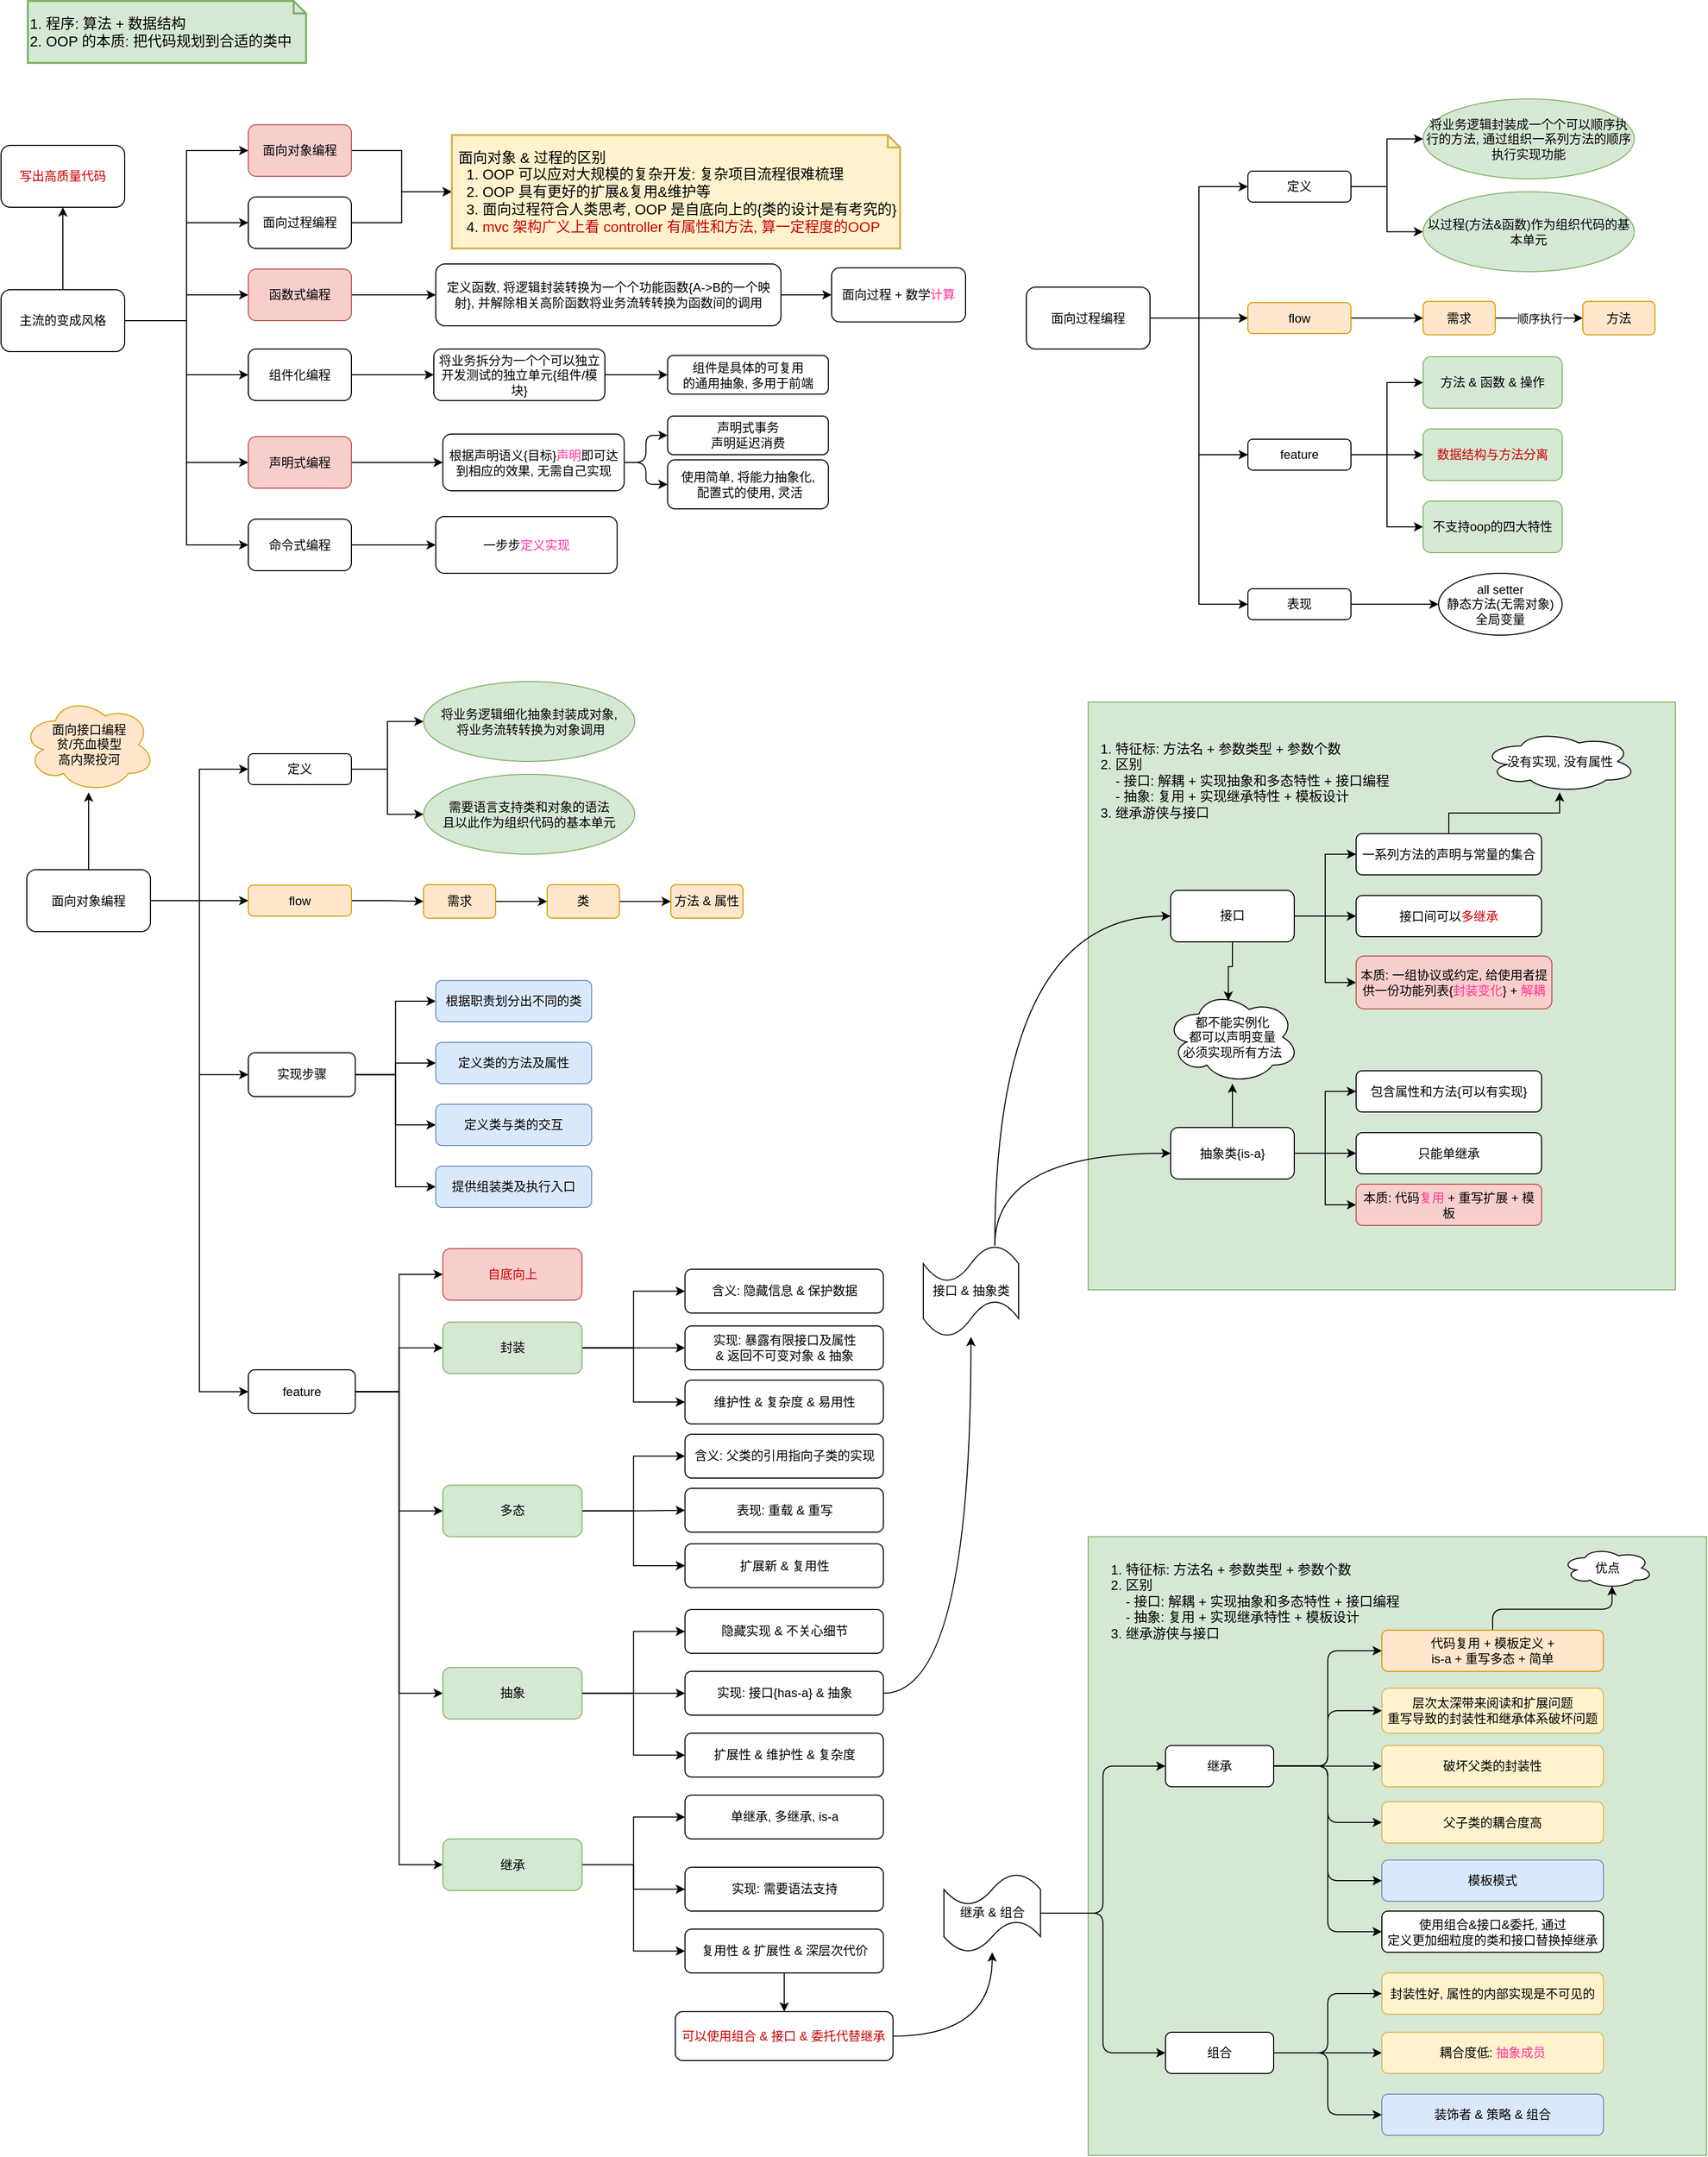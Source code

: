 <mxfile>
    <diagram id="kSyuLrEBbpJ16_rPxPEr" name="Page-1">
        <mxGraphModel dx="3576" dy="2440" grid="1" gridSize="10" guides="1" tooltips="1" connect="1" arrows="1" fold="1" page="1" pageScale="1" pageWidth="850" pageHeight="1100" background="#FFFFFF" math="0" shadow="0">
            <root>
                <mxCell id="0"/>
                <mxCell id="1" parent="0"/>
                <mxCell id="214" value="" style="whiteSpace=wrap;html=1;aspect=fixed;fillColor=#d5e8d4;strokeColor=#82b366;" vertex="1" parent="1">
                    <mxGeometry x="1069" y="1519.38" width="600" height="600" as="geometry"/>
                </mxCell>
                <mxCell id="209" value="" style="whiteSpace=wrap;html=1;aspect=fixed;fillColor=#d5e8d4;strokeColor=#82b366;" vertex="1" parent="1">
                    <mxGeometry x="1069" y="710" width="570" height="570" as="geometry"/>
                </mxCell>
                <mxCell id="113" style="edgeStyle=orthogonalEdgeStyle;rounded=0;orthogonalLoop=1;jettySize=auto;html=1;entryX=0;entryY=0.5;entryDx=0;entryDy=0;" edge="1" parent="1" source="2" target="4">
                    <mxGeometry relative="1" as="geometry"/>
                </mxCell>
                <mxCell id="114" style="edgeStyle=orthogonalEdgeStyle;rounded=0;orthogonalLoop=1;jettySize=auto;html=1;entryX=0;entryY=0.5;entryDx=0;entryDy=0;" edge="1" parent="1" source="2" target="122">
                    <mxGeometry relative="1" as="geometry">
                        <mxPoint x="259" y="245" as="targetPoint"/>
                    </mxGeometry>
                </mxCell>
                <mxCell id="115" style="edgeStyle=orthogonalEdgeStyle;rounded=0;orthogonalLoop=1;jettySize=auto;html=1;entryX=0;entryY=0.5;entryDx=0;entryDy=0;" edge="1" parent="1" source="2" target="123">
                    <mxGeometry relative="1" as="geometry">
                        <mxPoint x="254" y="315" as="targetPoint"/>
                    </mxGeometry>
                </mxCell>
                <mxCell id="117" style="edgeStyle=orthogonalEdgeStyle;rounded=0;orthogonalLoop=1;jettySize=auto;html=1;entryX=0;entryY=0.5;entryDx=0;entryDy=0;" edge="1" parent="1" source="2" target="125">
                    <mxGeometry relative="1" as="geometry">
                        <mxPoint x="252.75" y="465" as="targetPoint"/>
                    </mxGeometry>
                </mxCell>
                <mxCell id="118" style="edgeStyle=orthogonalEdgeStyle;rounded=0;orthogonalLoop=1;jettySize=auto;html=1;entryX=0;entryY=0.5;entryDx=0;entryDy=0;" edge="1" parent="1" source="2" target="126">
                    <mxGeometry relative="1" as="geometry">
                        <mxPoint x="251.5" y="535" as="targetPoint"/>
                    </mxGeometry>
                </mxCell>
                <mxCell id="119" style="edgeStyle=orthogonalEdgeStyle;rounded=0;orthogonalLoop=1;jettySize=auto;html=1;entryX=0;entryY=0.5;entryDx=0;entryDy=0;" edge="1" parent="1" source="2" target="124">
                    <mxGeometry relative="1" as="geometry">
                        <mxPoint x="251.5" y="395" as="targetPoint"/>
                    </mxGeometry>
                </mxCell>
                <mxCell id="136" value="" style="edgeStyle=orthogonalEdgeStyle;rounded=0;orthogonalLoop=1;jettySize=auto;html=1;" edge="1" parent="1" source="2" target="135">
                    <mxGeometry relative="1" as="geometry"/>
                </mxCell>
                <mxCell id="2" value="主流的变成风格" style="rounded=1;whiteSpace=wrap;html=1;" parent="1" vertex="1">
                    <mxGeometry x="14" y="310" width="120" height="60" as="geometry"/>
                </mxCell>
                <mxCell id="120" style="edgeStyle=orthogonalEdgeStyle;rounded=0;orthogonalLoop=1;jettySize=auto;html=1;entryX=0;entryY=0.5;entryDx=0;entryDy=0;entryPerimeter=0;" edge="1" parent="1" source="4" target="93">
                    <mxGeometry relative="1" as="geometry"/>
                </mxCell>
                <mxCell id="4" value="面向对象编程" style="rounded=1;whiteSpace=wrap;html=1;fillColor=#f8cecc;strokeColor=#b85450;" parent="1" vertex="1">
                    <mxGeometry x="254" y="150" width="100" height="50" as="geometry"/>
                </mxCell>
                <mxCell id="121" style="edgeStyle=orthogonalEdgeStyle;rounded=0;orthogonalLoop=1;jettySize=auto;html=1;exitX=1;exitY=0.5;exitDx=0;exitDy=0;" edge="1" parent="1" source="122" target="93">
                    <mxGeometry relative="1" as="geometry">
                        <mxPoint x="356.5" y="245" as="sourcePoint"/>
                    </mxGeometry>
                </mxCell>
                <mxCell id="17" value="1. 程序: 算法 + 数据结构&lt;br&gt;2. OOP 的本质: 把代码规划到合适的类中" style="shape=note;strokeWidth=2;fontSize=14;size=12;whiteSpace=wrap;html=1;strokeColor=#82b366;fillColor=#d5e8d4;align=left;" vertex="1" parent="1">
                    <mxGeometry x="40" y="30" width="270" height="60" as="geometry"/>
                </mxCell>
                <mxCell id="33" value="" style="edgeStyle=orthogonalEdgeStyle;rounded=0;orthogonalLoop=1;jettySize=auto;html=1;entryX=0;entryY=0.5;entryDx=0;entryDy=0;" edge="1" parent="1" source="30" target="32">
                    <mxGeometry relative="1" as="geometry"/>
                </mxCell>
                <mxCell id="39" style="edgeStyle=orthogonalEdgeStyle;rounded=0;orthogonalLoop=1;jettySize=auto;html=1;exitX=1;exitY=0.5;exitDx=0;exitDy=0;entryX=0;entryY=0.5;entryDx=0;entryDy=0;" edge="1" parent="1" source="30" target="38">
                    <mxGeometry relative="1" as="geometry">
                        <mxPoint x="134" y="1060" as="sourcePoint"/>
                    </mxGeometry>
                </mxCell>
                <mxCell id="46" style="edgeStyle=orthogonalEdgeStyle;rounded=0;orthogonalLoop=1;jettySize=auto;html=1;entryX=0;entryY=0.5;entryDx=0;entryDy=0;" edge="1" parent="1" source="30" target="45">
                    <mxGeometry relative="1" as="geometry"/>
                </mxCell>
                <mxCell id="161" style="edgeStyle=orthogonalEdgeStyle;rounded=0;orthogonalLoop=1;jettySize=auto;html=1;entryX=0;entryY=0.5;entryDx=0;entryDy=0;" edge="1" parent="1" source="30" target="160">
                    <mxGeometry relative="1" as="geometry"/>
                </mxCell>
                <mxCell id="269" value="" style="edgeStyle=orthogonalEdgeStyle;rounded=1;orthogonalLoop=1;jettySize=auto;html=1;" edge="1" parent="1" source="30" target="268">
                    <mxGeometry relative="1" as="geometry"/>
                </mxCell>
                <mxCell id="30" value="面向对象编程" style="rounded=1;whiteSpace=wrap;html=1;" vertex="1" parent="1">
                    <mxGeometry x="39" y="872.5" width="120" height="60" as="geometry"/>
                </mxCell>
                <mxCell id="37" value="" style="edgeStyle=orthogonalEdgeStyle;rounded=0;orthogonalLoop=1;jettySize=auto;html=1;entryX=0;entryY=0.5;entryDx=0;entryDy=0;" edge="1" parent="1" source="32" target="36">
                    <mxGeometry relative="1" as="geometry"/>
                </mxCell>
                <mxCell id="43" style="edgeStyle=orthogonalEdgeStyle;rounded=0;orthogonalLoop=1;jettySize=auto;html=1;entryX=0;entryY=0.5;entryDx=0;entryDy=0;" edge="1" parent="1" source="32" target="42">
                    <mxGeometry relative="1" as="geometry"/>
                </mxCell>
                <mxCell id="32" value="定义" style="rounded=1;whiteSpace=wrap;html=1;" vertex="1" parent="1">
                    <mxGeometry x="254" y="760" width="100" height="30" as="geometry"/>
                </mxCell>
                <mxCell id="36" value="&lt;span&gt;将业务逻辑细化抽象封装成对象,&lt;br&gt;&amp;nbsp;将业务流转转换为对象调用&lt;/span&gt;" style="ellipse;whiteSpace=wrap;html=1;rounded=1;align=center;fillColor=#d5e8d4;strokeColor=#82b366;" vertex="1" parent="1">
                    <mxGeometry x="424" y="690" width="205" height="77.5" as="geometry"/>
                </mxCell>
                <mxCell id="97" style="edgeStyle=orthogonalEdgeStyle;rounded=0;orthogonalLoop=1;jettySize=auto;html=1;entryX=0;entryY=0.5;entryDx=0;entryDy=0;" edge="1" parent="1" source="38" target="96">
                    <mxGeometry relative="1" as="geometry">
                        <mxPoint x="424" y="1340" as="targetPoint"/>
                    </mxGeometry>
                </mxCell>
                <mxCell id="38" value="feature" style="rounded=1;whiteSpace=wrap;html=1;" vertex="1" parent="1">
                    <mxGeometry x="254" y="1357.5" width="103.75" height="42.5" as="geometry"/>
                </mxCell>
                <mxCell id="127" style="edgeStyle=orthogonalEdgeStyle;rounded=0;orthogonalLoop=1;jettySize=auto;html=1;entryX=0;entryY=0.5;entryDx=0;entryDy=0;exitX=1;exitY=0.5;exitDx=0;exitDy=0;" edge="1" parent="1" source="38" target="105">
                    <mxGeometry relative="1" as="geometry">
                        <mxPoint x="557.75" y="1445" as="sourcePoint"/>
                    </mxGeometry>
                </mxCell>
                <mxCell id="128" style="edgeStyle=orthogonalEdgeStyle;rounded=0;orthogonalLoop=1;jettySize=auto;html=1;entryX=0;entryY=0.5;entryDx=0;entryDy=0;" edge="1" parent="1" source="38" target="104">
                    <mxGeometry relative="1" as="geometry">
                        <mxPoint x="557.75" y="1445" as="sourcePoint"/>
                    </mxGeometry>
                </mxCell>
                <mxCell id="129" style="edgeStyle=orthogonalEdgeStyle;rounded=0;orthogonalLoop=1;jettySize=auto;html=1;entryX=0;entryY=0.5;entryDx=0;entryDy=0;exitX=1;exitY=0.5;exitDx=0;exitDy=0;" edge="1" parent="1" source="38" target="102">
                    <mxGeometry relative="1" as="geometry">
                        <mxPoint x="557.75" y="1445" as="sourcePoint"/>
                    </mxGeometry>
                </mxCell>
                <mxCell id="130" style="edgeStyle=orthogonalEdgeStyle;rounded=0;orthogonalLoop=1;jettySize=auto;html=1;entryX=0;entryY=0.5;entryDx=0;entryDy=0;exitX=1;exitY=0.5;exitDx=0;exitDy=0;" edge="1" parent="1" source="38" target="100">
                    <mxGeometry relative="1" as="geometry">
                        <mxPoint x="557.75" y="1445" as="sourcePoint"/>
                    </mxGeometry>
                </mxCell>
                <mxCell id="42" value="需要语言支持类和对象的语法&lt;br&gt;且以此作为组织代码的基本单元" style="ellipse;whiteSpace=wrap;html=1;rounded=1;align=center;fillColor=#d5e8d4;strokeColor=#82b366;" vertex="1" parent="1">
                    <mxGeometry x="424" y="780" width="205" height="77.5" as="geometry"/>
                </mxCell>
                <mxCell id="51" value="" style="edgeStyle=orthogonalEdgeStyle;rounded=0;orthogonalLoop=1;jettySize=auto;html=1;" edge="1" parent="1" source="45" target="50">
                    <mxGeometry relative="1" as="geometry"/>
                </mxCell>
                <mxCell id="45" value="flow" style="rounded=1;whiteSpace=wrap;html=1;fillColor=#ffe6cc;strokeColor=#d79b00;" vertex="1" parent="1">
                    <mxGeometry x="254" y="887.5" width="100" height="30" as="geometry"/>
                </mxCell>
                <mxCell id="53" value="" style="edgeStyle=orthogonalEdgeStyle;rounded=0;orthogonalLoop=1;jettySize=auto;html=1;" edge="1" parent="1" source="50" target="52">
                    <mxGeometry relative="1" as="geometry"/>
                </mxCell>
                <mxCell id="50" value="需求" style="rounded=1;whiteSpace=wrap;html=1;fillColor=#ffe6cc;strokeColor=#d79b00;" vertex="1" parent="1">
                    <mxGeometry x="424" y="887" width="70" height="32.5" as="geometry"/>
                </mxCell>
                <mxCell id="55" value="" style="edgeStyle=orthogonalEdgeStyle;rounded=0;orthogonalLoop=1;jettySize=auto;html=1;" edge="1" parent="1" source="52" target="54">
                    <mxGeometry relative="1" as="geometry"/>
                </mxCell>
                <mxCell id="52" value="类" style="rounded=1;whiteSpace=wrap;html=1;fillColor=#ffe6cc;strokeColor=#d79b00;" vertex="1" parent="1">
                    <mxGeometry x="544" y="887" width="70" height="32.5" as="geometry"/>
                </mxCell>
                <mxCell id="54" value="方法 &amp;amp; 属性" style="rounded=1;whiteSpace=wrap;html=1;fillColor=#ffe6cc;strokeColor=#d79b00;" vertex="1" parent="1">
                    <mxGeometry x="664" y="887" width="70" height="32.5" as="geometry"/>
                </mxCell>
                <mxCell id="63" value="" style="edgeStyle=orthogonalEdgeStyle;rounded=0;orthogonalLoop=1;jettySize=auto;html=1;entryX=0;entryY=0.5;entryDx=0;entryDy=0;" edge="1" parent="1" source="66" target="69">
                    <mxGeometry relative="1" as="geometry"/>
                </mxCell>
                <mxCell id="64" style="edgeStyle=orthogonalEdgeStyle;rounded=0;orthogonalLoop=1;jettySize=auto;html=1;exitX=1;exitY=0.5;exitDx=0;exitDy=0;entryX=0;entryY=0.5;entryDx=0;entryDy=0;" edge="1" parent="1" source="66" target="72">
                    <mxGeometry relative="1" as="geometry">
                        <mxPoint x="1104" y="475" as="sourcePoint"/>
                    </mxGeometry>
                </mxCell>
                <mxCell id="65" style="edgeStyle=orthogonalEdgeStyle;rounded=0;orthogonalLoop=1;jettySize=auto;html=1;entryX=0;entryY=0.5;entryDx=0;entryDy=0;" edge="1" parent="1" source="66" target="76">
                    <mxGeometry relative="1" as="geometry"/>
                </mxCell>
                <mxCell id="138" style="edgeStyle=orthogonalEdgeStyle;rounded=0;orthogonalLoop=1;jettySize=auto;html=1;entryX=0;entryY=0.5;entryDx=0;entryDy=0;" edge="1" parent="1" source="66" target="137">
                    <mxGeometry relative="1" as="geometry"/>
                </mxCell>
                <mxCell id="66" value="面向过程编程" style="rounded=1;whiteSpace=wrap;html=1;" vertex="1" parent="1">
                    <mxGeometry x="1009" y="307.5" width="120" height="60" as="geometry"/>
                </mxCell>
                <mxCell id="67" value="" style="edgeStyle=orthogonalEdgeStyle;rounded=0;orthogonalLoop=1;jettySize=auto;html=1;entryX=0;entryY=0.5;entryDx=0;entryDy=0;" edge="1" parent="1" source="69" target="70">
                    <mxGeometry relative="1" as="geometry"/>
                </mxCell>
                <mxCell id="68" style="edgeStyle=orthogonalEdgeStyle;rounded=0;orthogonalLoop=1;jettySize=auto;html=1;entryX=0;entryY=0.5;entryDx=0;entryDy=0;" edge="1" parent="1" source="69" target="74">
                    <mxGeometry relative="1" as="geometry"/>
                </mxCell>
                <mxCell id="69" value="定义" style="rounded=1;whiteSpace=wrap;html=1;" vertex="1" parent="1">
                    <mxGeometry x="1224" y="195" width="100" height="30" as="geometry"/>
                </mxCell>
                <mxCell id="70" value="&lt;span&gt;将业务逻辑封装成一个个可以顺序执行的方法, 通过组织一系列方法的顺序执行实现功能&lt;/span&gt;" style="ellipse;whiteSpace=wrap;html=1;rounded=1;align=center;fillColor=#d5e8d4;strokeColor=#82b366;" vertex="1" parent="1">
                    <mxGeometry x="1394" y="125" width="205" height="77.5" as="geometry"/>
                </mxCell>
                <mxCell id="83" style="edgeStyle=orthogonalEdgeStyle;rounded=0;orthogonalLoop=1;jettySize=auto;html=1;exitX=1;exitY=0.5;exitDx=0;exitDy=0;entryX=0;entryY=0.5;entryDx=0;entryDy=0;" edge="1" parent="1" source="72" target="82">
                    <mxGeometry relative="1" as="geometry"/>
                </mxCell>
                <mxCell id="89" style="edgeStyle=orthogonalEdgeStyle;rounded=0;orthogonalLoop=1;jettySize=auto;html=1;exitX=1;exitY=0.5;exitDx=0;exitDy=0;entryX=0;entryY=0.5;entryDx=0;entryDy=0;" edge="1" parent="1" source="72" target="73">
                    <mxGeometry relative="1" as="geometry"/>
                </mxCell>
                <mxCell id="90" style="edgeStyle=orthogonalEdgeStyle;rounded=0;orthogonalLoop=1;jettySize=auto;html=1;exitX=1;exitY=0.5;exitDx=0;exitDy=0;entryX=0;entryY=0.5;entryDx=0;entryDy=0;" edge="1" parent="1" source="72" target="88">
                    <mxGeometry relative="1" as="geometry"/>
                </mxCell>
                <mxCell id="72" value="feature" style="rounded=1;whiteSpace=wrap;html=1;" vertex="1" parent="1">
                    <mxGeometry x="1224" y="455" width="100" height="30" as="geometry"/>
                </mxCell>
                <mxCell id="73" value="方法 &amp;amp; 函数 &amp;amp; 操作" style="rounded=1;whiteSpace=wrap;html=1;fillColor=#d5e8d4;strokeColor=#82b366;" vertex="1" parent="1">
                    <mxGeometry x="1394" y="375" width="135" height="50" as="geometry"/>
                </mxCell>
                <mxCell id="74" value="以过程(方法&amp;amp;函数)作为组织代码的基本单元" style="ellipse;whiteSpace=wrap;html=1;rounded=1;align=center;fillColor=#d5e8d4;strokeColor=#82b366;" vertex="1" parent="1">
                    <mxGeometry x="1394" y="215" width="205" height="77.5" as="geometry"/>
                </mxCell>
                <mxCell id="75" value="" style="edgeStyle=orthogonalEdgeStyle;rounded=0;orthogonalLoop=1;jettySize=auto;html=1;" edge="1" parent="1" source="76" target="78">
                    <mxGeometry relative="1" as="geometry"/>
                </mxCell>
                <mxCell id="76" value="flow" style="rounded=1;whiteSpace=wrap;html=1;fillColor=#ffe6cc;strokeColor=#d79b00;" vertex="1" parent="1">
                    <mxGeometry x="1224" y="322.5" width="100" height="30" as="geometry"/>
                </mxCell>
                <mxCell id="77" value="顺序执行" style="edgeStyle=orthogonalEdgeStyle;rounded=0;orthogonalLoop=1;jettySize=auto;html=1;" edge="1" parent="1" source="78" target="80">
                    <mxGeometry relative="1" as="geometry"/>
                </mxCell>
                <mxCell id="78" value="需求" style="rounded=1;whiteSpace=wrap;html=1;fillColor=#ffe6cc;strokeColor=#d79b00;" vertex="1" parent="1">
                    <mxGeometry x="1394" y="321.25" width="70" height="32.5" as="geometry"/>
                </mxCell>
                <mxCell id="80" value="方法" style="rounded=1;whiteSpace=wrap;html=1;fillColor=#ffe6cc;strokeColor=#d79b00;" vertex="1" parent="1">
                    <mxGeometry x="1549" y="321.25" width="70" height="32.5" as="geometry"/>
                </mxCell>
                <mxCell id="82" value="&lt;font color=&quot;#cc0000&quot;&gt;数据结构与方法分离&lt;/font&gt;" style="rounded=1;whiteSpace=wrap;html=1;fillColor=#d5e8d4;strokeColor=#82b366;" vertex="1" parent="1">
                    <mxGeometry x="1394" y="445" width="135" height="50" as="geometry"/>
                </mxCell>
                <mxCell id="88" value="不支持oop的四大特性" style="rounded=1;whiteSpace=wrap;html=1;fillColor=#d5e8d4;strokeColor=#82b366;" vertex="1" parent="1">
                    <mxGeometry x="1394" y="515" width="135" height="50" as="geometry"/>
                </mxCell>
                <mxCell id="93" value="&amp;nbsp;面向对象 &amp;amp; 过程的区别&lt;br&gt;&amp;nbsp; &amp;nbsp;1. OOP 可以应对大规模的复杂开发: 复杂项目流程很难梳理&lt;br&gt;&amp;nbsp; &amp;nbsp;2. OOP 具有更好的扩展&amp;amp;复用&amp;amp;维护等&amp;nbsp;&lt;br&gt;&amp;nbsp; &amp;nbsp;3. 面向过程符合人类思考, OOP 是自底向上的{类的设计是有考究的}&lt;br&gt;&amp;nbsp; &amp;nbsp;4. &lt;font color=&quot;#cc0000&quot;&gt;mvc 架构广义上看 controller 有属性和方法, 算一定程度的OOP&lt;/font&gt;" style="shape=note;strokeWidth=2;fontSize=14;size=12;whiteSpace=wrap;html=1;strokeColor=#d6b656;fillColor=#fff2cc;align=left;" vertex="1" parent="1">
                    <mxGeometry x="451.5" y="160" width="435" height="110" as="geometry"/>
                </mxCell>
                <mxCell id="96" value="&lt;font color=&quot;#cc0000&quot;&gt;自底向上&lt;/font&gt;" style="rounded=1;whiteSpace=wrap;html=1;fillColor=#f8cecc;strokeColor=#b85450;" vertex="1" parent="1">
                    <mxGeometry x="442.75" y="1240" width="135" height="50" as="geometry"/>
                </mxCell>
                <mxCell id="174" style="edgeStyle=orthogonalEdgeStyle;rounded=0;orthogonalLoop=1;jettySize=auto;html=1;" edge="1" parent="1" source="100" target="171">
                    <mxGeometry relative="1" as="geometry"/>
                </mxCell>
                <mxCell id="175" style="edgeStyle=orthogonalEdgeStyle;rounded=0;orthogonalLoop=1;jettySize=auto;html=1;entryX=0;entryY=0.5;entryDx=0;entryDy=0;" edge="1" parent="1" source="100" target="172">
                    <mxGeometry relative="1" as="geometry"/>
                </mxCell>
                <mxCell id="176" style="edgeStyle=orthogonalEdgeStyle;rounded=0;orthogonalLoop=1;jettySize=auto;html=1;entryX=0;entryY=0.5;entryDx=0;entryDy=0;" edge="1" parent="1" source="100" target="173">
                    <mxGeometry relative="1" as="geometry"/>
                </mxCell>
                <mxCell id="100" value="&lt;span&gt;继承&lt;/span&gt;" style="rounded=1;whiteSpace=wrap;html=1;fillColor=#d5e8d4;strokeColor=#82b366;" vertex="1" parent="1">
                    <mxGeometry x="442.75" y="1812.5" width="135" height="50" as="geometry"/>
                </mxCell>
                <mxCell id="154" style="edgeStyle=orthogonalEdgeStyle;rounded=0;orthogonalLoop=1;jettySize=auto;html=1;entryX=0;entryY=0.5;entryDx=0;entryDy=0;" edge="1" parent="1" source="102" target="153">
                    <mxGeometry relative="1" as="geometry"/>
                </mxCell>
                <mxCell id="156" style="edgeStyle=orthogonalEdgeStyle;rounded=0;orthogonalLoop=1;jettySize=auto;html=1;entryX=0;entryY=0.5;entryDx=0;entryDy=0;" edge="1" parent="1" source="102" target="155">
                    <mxGeometry relative="1" as="geometry"/>
                </mxCell>
                <mxCell id="158" style="edgeStyle=orthogonalEdgeStyle;rounded=0;orthogonalLoop=1;jettySize=auto;html=1;entryX=0;entryY=0.5;entryDx=0;entryDy=0;" edge="1" parent="1" source="102" target="157">
                    <mxGeometry relative="1" as="geometry"/>
                </mxCell>
                <mxCell id="102" value="&lt;span&gt;抽象&lt;/span&gt;" style="rounded=1;whiteSpace=wrap;html=1;fillColor=#d5e8d4;strokeColor=#82b366;" vertex="1" parent="1">
                    <mxGeometry x="442.75" y="1646.25" width="135" height="50" as="geometry"/>
                </mxCell>
                <mxCell id="131" style="edgeStyle=orthogonalEdgeStyle;rounded=0;orthogonalLoop=1;jettySize=auto;html=1;entryX=0;entryY=0.5;entryDx=0;entryDy=0;" edge="1" parent="1" source="104" target="110">
                    <mxGeometry relative="1" as="geometry"/>
                </mxCell>
                <mxCell id="133" style="edgeStyle=orthogonalEdgeStyle;rounded=0;orthogonalLoop=1;jettySize=auto;html=1;entryX=0;entryY=0.5;entryDx=0;entryDy=0;" edge="1" parent="1" source="104" target="132">
                    <mxGeometry relative="1" as="geometry"/>
                </mxCell>
                <mxCell id="145" style="edgeStyle=orthogonalEdgeStyle;rounded=0;orthogonalLoop=1;jettySize=auto;html=1;entryX=0;entryY=0.5;entryDx=0;entryDy=0;" edge="1" parent="1" source="104" target="144">
                    <mxGeometry relative="1" as="geometry"/>
                </mxCell>
                <mxCell id="104" value="多态" style="rounded=1;whiteSpace=wrap;html=1;fillColor=#d5e8d4;strokeColor=#82b366;" vertex="1" parent="1">
                    <mxGeometry x="442.75" y="1469.38" width="135" height="50" as="geometry"/>
                </mxCell>
                <mxCell id="148" style="edgeStyle=orthogonalEdgeStyle;rounded=0;orthogonalLoop=1;jettySize=auto;html=1;entryX=0;entryY=0.5;entryDx=0;entryDy=0;" edge="1" parent="1" source="105" target="147">
                    <mxGeometry relative="1" as="geometry"/>
                </mxCell>
                <mxCell id="150" style="edgeStyle=orthogonalEdgeStyle;rounded=0;orthogonalLoop=1;jettySize=auto;html=1;entryX=0;entryY=0.5;entryDx=0;entryDy=0;" edge="1" parent="1" source="105" target="149">
                    <mxGeometry relative="1" as="geometry"/>
                </mxCell>
                <mxCell id="152" style="edgeStyle=orthogonalEdgeStyle;rounded=0;orthogonalLoop=1;jettySize=auto;html=1;entryX=0;entryY=0.5;entryDx=0;entryDy=0;" edge="1" parent="1" source="105" target="151">
                    <mxGeometry relative="1" as="geometry"/>
                </mxCell>
                <mxCell id="105" value="封装" style="rounded=1;whiteSpace=wrap;html=1;fillColor=#d5e8d4;strokeColor=#82b366;" vertex="1" parent="1">
                    <mxGeometry x="442.75" y="1311.25" width="135" height="50" as="geometry"/>
                </mxCell>
                <mxCell id="110" value="含义: 父类的引用指向子类的实现" style="rounded=1;whiteSpace=wrap;html=1;" vertex="1" parent="1">
                    <mxGeometry x="677.75" y="1420.0" width="192.5" height="42.5" as="geometry"/>
                </mxCell>
                <mxCell id="122" value="面向过程编程" style="rounded=1;whiteSpace=wrap;html=1;" vertex="1" parent="1">
                    <mxGeometry x="254" y="220" width="100" height="50" as="geometry"/>
                </mxCell>
                <mxCell id="258" style="edgeStyle=orthogonalEdgeStyle;rounded=1;orthogonalLoop=1;jettySize=auto;html=1;entryX=0;entryY=0.5;entryDx=0;entryDy=0;" edge="1" parent="1" source="123" target="257">
                    <mxGeometry relative="1" as="geometry"/>
                </mxCell>
                <mxCell id="123" value="函数式编程" style="rounded=1;whiteSpace=wrap;html=1;fillColor=#f8cecc;strokeColor=#b85450;" vertex="1" parent="1">
                    <mxGeometry x="254" y="290" width="100" height="50" as="geometry"/>
                </mxCell>
                <mxCell id="262" value="" style="edgeStyle=orthogonalEdgeStyle;rounded=1;orthogonalLoop=1;jettySize=auto;html=1;" edge="1" parent="1" source="124" target="261">
                    <mxGeometry relative="1" as="geometry"/>
                </mxCell>
                <mxCell id="124" value="组件化编程" style="rounded=1;whiteSpace=wrap;html=1;" vertex="1" parent="1">
                    <mxGeometry x="254" y="367.5" width="100" height="50" as="geometry"/>
                </mxCell>
                <mxCell id="249" value="" style="edgeStyle=orthogonalEdgeStyle;rounded=1;orthogonalLoop=1;jettySize=auto;html=1;" edge="1" parent="1" source="125" target="248">
                    <mxGeometry relative="1" as="geometry"/>
                </mxCell>
                <mxCell id="125" value="声明式编程" style="rounded=1;whiteSpace=wrap;html=1;fillColor=#f8cecc;strokeColor=#b85450;" vertex="1" parent="1">
                    <mxGeometry x="254" y="452.5" width="100" height="50" as="geometry"/>
                </mxCell>
                <mxCell id="255" value="" style="edgeStyle=orthogonalEdgeStyle;rounded=1;orthogonalLoop=1;jettySize=auto;html=1;entryX=0;entryY=0.5;entryDx=0;entryDy=0;" edge="1" parent="1" source="126" target="256">
                    <mxGeometry relative="1" as="geometry">
                        <mxPoint x="424" y="535" as="targetPoint"/>
                    </mxGeometry>
                </mxCell>
                <mxCell id="126" value="命令式编程" style="rounded=1;whiteSpace=wrap;html=1;" vertex="1" parent="1">
                    <mxGeometry x="254" y="532.5" width="100" height="50" as="geometry"/>
                </mxCell>
                <mxCell id="132" value="表现: 重载 &amp;amp; 重写" style="rounded=1;whiteSpace=wrap;html=1;" vertex="1" parent="1">
                    <mxGeometry x="677.75" y="1472.5" width="192.5" height="42.5" as="geometry"/>
                </mxCell>
                <mxCell id="135" value="&lt;font color=&quot;#cc0000&quot;&gt;写出高质量代码&lt;/font&gt;" style="rounded=1;whiteSpace=wrap;html=1;" vertex="1" parent="1">
                    <mxGeometry x="14" y="170" width="120" height="60" as="geometry"/>
                </mxCell>
                <mxCell id="143" value="" style="edgeStyle=orthogonalEdgeStyle;rounded=0;orthogonalLoop=1;jettySize=auto;html=1;entryX=0;entryY=0.5;entryDx=0;entryDy=0;" edge="1" parent="1" source="137" target="142">
                    <mxGeometry relative="1" as="geometry">
                        <mxPoint x="1394" y="615" as="targetPoint"/>
                    </mxGeometry>
                </mxCell>
                <mxCell id="137" value="表现" style="rounded=1;whiteSpace=wrap;html=1;" vertex="1" parent="1">
                    <mxGeometry x="1224" y="600" width="100" height="30" as="geometry"/>
                </mxCell>
                <mxCell id="142" value="all setter&lt;br&gt;静态方法(无需对象)&lt;br&gt;全局变量" style="ellipse;whiteSpace=wrap;html=1;rounded=1;" vertex="1" parent="1">
                    <mxGeometry x="1409" y="585" width="120" height="60" as="geometry"/>
                </mxCell>
                <mxCell id="144" value="扩展新 &amp;amp; 复用性" style="rounded=1;whiteSpace=wrap;html=1;" vertex="1" parent="1">
                    <mxGeometry x="677.75" y="1526.25" width="192.5" height="42.5" as="geometry"/>
                </mxCell>
                <mxCell id="147" value="含义: 隐藏信息 &amp;amp; 保护数据" style="rounded=1;whiteSpace=wrap;html=1;" vertex="1" parent="1">
                    <mxGeometry x="677.75" y="1260" width="192.5" height="42.5" as="geometry"/>
                </mxCell>
                <mxCell id="149" value="实现: 暴露有限接口及属性 &lt;br&gt;&amp;amp; 返回不可变对象 &amp;amp; 抽象" style="rounded=1;whiteSpace=wrap;html=1;" vertex="1" parent="1">
                    <mxGeometry x="677.75" y="1315" width="192.5" height="42.5" as="geometry"/>
                </mxCell>
                <mxCell id="151" value="维护性 &amp;amp; 复杂度 &amp;amp; 易用性" style="rounded=1;whiteSpace=wrap;html=1;" vertex="1" parent="1">
                    <mxGeometry x="677.75" y="1367.5" width="192.5" height="42.5" as="geometry"/>
                </mxCell>
                <mxCell id="153" value="隐藏实现 &amp;amp; 不关心细节" style="rounded=1;whiteSpace=wrap;html=1;" vertex="1" parent="1">
                    <mxGeometry x="677.75" y="1590.0" width="192.5" height="42.5" as="geometry"/>
                </mxCell>
                <mxCell id="180" value="" style="edgeStyle=orthogonalEdgeStyle;orthogonalLoop=1;jettySize=auto;html=1;curved=1;" edge="1" parent="1" source="155" target="179">
                    <mxGeometry relative="1" as="geometry"/>
                </mxCell>
                <mxCell id="155" value="实现: 接口{has-a} &amp;amp; 抽象" style="rounded=1;whiteSpace=wrap;html=1;" vertex="1" parent="1">
                    <mxGeometry x="677.75" y="1650.0" width="192.5" height="42.5" as="geometry"/>
                </mxCell>
                <mxCell id="157" value="扩展性 &amp;amp; 维护性 &amp;amp; 复杂度" style="rounded=1;whiteSpace=wrap;html=1;" vertex="1" parent="1">
                    <mxGeometry x="677.75" y="1710.0" width="192.5" height="42.5" as="geometry"/>
                </mxCell>
                <mxCell id="167" style="edgeStyle=orthogonalEdgeStyle;rounded=0;orthogonalLoop=1;jettySize=auto;html=1;entryX=0;entryY=0.5;entryDx=0;entryDy=0;" edge="1" parent="1" source="160" target="162">
                    <mxGeometry relative="1" as="geometry"/>
                </mxCell>
                <mxCell id="168" style="edgeStyle=orthogonalEdgeStyle;rounded=0;orthogonalLoop=1;jettySize=auto;html=1;entryX=0;entryY=0.5;entryDx=0;entryDy=0;" edge="1" parent="1" source="160" target="164">
                    <mxGeometry relative="1" as="geometry"/>
                </mxCell>
                <mxCell id="169" style="edgeStyle=orthogonalEdgeStyle;rounded=0;orthogonalLoop=1;jettySize=auto;html=1;entryX=0;entryY=0.5;entryDx=0;entryDy=0;" edge="1" parent="1" source="160" target="165">
                    <mxGeometry relative="1" as="geometry"/>
                </mxCell>
                <mxCell id="170" style="edgeStyle=orthogonalEdgeStyle;rounded=0;orthogonalLoop=1;jettySize=auto;html=1;entryX=0;entryY=0.5;entryDx=0;entryDy=0;" edge="1" parent="1" source="160" target="166">
                    <mxGeometry relative="1" as="geometry"/>
                </mxCell>
                <mxCell id="160" value="实现步骤" style="rounded=1;whiteSpace=wrap;html=1;" vertex="1" parent="1">
                    <mxGeometry x="254" y="1050" width="103.75" height="42.5" as="geometry"/>
                </mxCell>
                <mxCell id="162" value="根据职责划分出不同的类" style="rounded=1;whiteSpace=wrap;html=1;fillColor=#dae8fc;strokeColor=#6c8ebf;" vertex="1" parent="1">
                    <mxGeometry x="435.88" y="980" width="151.25" height="40" as="geometry"/>
                </mxCell>
                <mxCell id="164" value="定义类的方法及属性" style="rounded=1;whiteSpace=wrap;html=1;fillColor=#dae8fc;strokeColor=#6c8ebf;" vertex="1" parent="1">
                    <mxGeometry x="435.88" y="1040" width="151.25" height="40" as="geometry"/>
                </mxCell>
                <mxCell id="165" value="定义类与类的交互" style="rounded=1;whiteSpace=wrap;html=1;fillColor=#dae8fc;strokeColor=#6c8ebf;" vertex="1" parent="1">
                    <mxGeometry x="435.88" y="1100" width="151.25" height="40" as="geometry"/>
                </mxCell>
                <mxCell id="166" value="提供组装类及执行入口" style="rounded=1;whiteSpace=wrap;html=1;fillColor=#dae8fc;strokeColor=#6c8ebf;" vertex="1" parent="1">
                    <mxGeometry x="435.88" y="1160" width="151.25" height="40" as="geometry"/>
                </mxCell>
                <mxCell id="171" value="单继承, 多继承, is-a" style="rounded=1;whiteSpace=wrap;html=1;" vertex="1" parent="1">
                    <mxGeometry x="677.75" y="1770.0" width="192.5" height="42.5" as="geometry"/>
                </mxCell>
                <mxCell id="172" value="实现: 需要语法支持" style="rounded=1;whiteSpace=wrap;html=1;" vertex="1" parent="1">
                    <mxGeometry x="677.75" y="1840.0" width="192.5" height="42.5" as="geometry"/>
                </mxCell>
                <mxCell id="178" value="" style="edgeStyle=orthogonalEdgeStyle;rounded=0;orthogonalLoop=1;jettySize=auto;html=1;" edge="1" parent="1" source="173" target="177">
                    <mxGeometry relative="1" as="geometry"/>
                </mxCell>
                <mxCell id="173" value="复用性 &amp;amp; 扩展性 &amp;amp; 深层次代价" style="rounded=1;whiteSpace=wrap;html=1;" vertex="1" parent="1">
                    <mxGeometry x="677.75" y="1900.0" width="192.5" height="42.5" as="geometry"/>
                </mxCell>
                <mxCell id="213" value="" style="edgeStyle=orthogonalEdgeStyle;orthogonalLoop=1;jettySize=auto;html=1;curved=1;" edge="1" parent="1" source="177" target="212">
                    <mxGeometry relative="1" as="geometry"/>
                </mxCell>
                <mxCell id="177" value="&lt;font color=&quot;#cc0000&quot;&gt;可以使用组合 &amp;amp; 接口 &amp;amp; 委托代替继承&lt;/font&gt;" style="rounded=1;whiteSpace=wrap;html=1;" vertex="1" parent="1">
                    <mxGeometry x="668.38" y="1980" width="211.25" height="47.5" as="geometry"/>
                </mxCell>
                <mxCell id="182" value="" style="edgeStyle=orthogonalEdgeStyle;orthogonalLoop=1;jettySize=auto;html=1;entryX=0;entryY=0.5;entryDx=0;entryDy=0;exitX=0.75;exitY=0;exitDx=0;exitDy=0;exitPerimeter=0;curved=1;" edge="1" parent="1" source="179" target="181">
                    <mxGeometry relative="1" as="geometry">
                        <mxPoint x="1039" y="1008.833" as="sourcePoint"/>
                    </mxGeometry>
                </mxCell>
                <mxCell id="184" style="edgeStyle=orthogonalEdgeStyle;orthogonalLoop=1;jettySize=auto;html=1;entryX=0;entryY=0.5;entryDx=0;entryDy=0;exitX=0.75;exitY=0;exitDx=0;exitDy=0;exitPerimeter=0;curved=1;" edge="1" parent="1" source="179" target="193">
                    <mxGeometry relative="1" as="geometry">
                        <mxPoint x="1039" y="1008.833" as="sourcePoint"/>
                        <mxPoint x="1149" y="1047.505" as="targetPoint"/>
                    </mxGeometry>
                </mxCell>
                <mxCell id="179" value="接口 &amp;amp; 抽象类" style="shape=tape;whiteSpace=wrap;html=1;rounded=1;" vertex="1" parent="1">
                    <mxGeometry x="909" y="1236.88" width="92.5" height="88.75" as="geometry"/>
                </mxCell>
                <mxCell id="194" style="edgeStyle=orthogonalEdgeStyle;rounded=0;orthogonalLoop=1;jettySize=auto;html=1;entryX=0;entryY=0.5;entryDx=0;entryDy=0;" edge="1" parent="1" source="181" target="185">
                    <mxGeometry relative="1" as="geometry"/>
                </mxCell>
                <mxCell id="196" style="edgeStyle=orthogonalEdgeStyle;rounded=0;orthogonalLoop=1;jettySize=auto;html=1;entryX=0;entryY=0.5;entryDx=0;entryDy=0;" edge="1" parent="1" source="181" target="191">
                    <mxGeometry relative="1" as="geometry"/>
                </mxCell>
                <mxCell id="197" style="edgeStyle=orthogonalEdgeStyle;rounded=0;orthogonalLoop=1;jettySize=auto;html=1;entryX=0;entryY=0.5;entryDx=0;entryDy=0;" edge="1" parent="1" source="181" target="192">
                    <mxGeometry relative="1" as="geometry"/>
                </mxCell>
                <mxCell id="199" value="" style="edgeStyle=orthogonalEdgeStyle;rounded=0;orthogonalLoop=1;jettySize=auto;html=1;entryX=0.469;entryY=0.106;entryDx=0;entryDy=0;entryPerimeter=0;" edge="1" parent="1" source="181" target="198">
                    <mxGeometry relative="1" as="geometry">
                        <Array as="points">
                            <mxPoint x="1209" y="966.5"/>
                            <mxPoint x="1205" y="966.5"/>
                        </Array>
                    </mxGeometry>
                </mxCell>
                <mxCell id="181" value="接口" style="whiteSpace=wrap;html=1;rounded=1;" vertex="1" parent="1">
                    <mxGeometry x="1149" y="892.5" width="120" height="49.99" as="geometry"/>
                </mxCell>
                <mxCell id="190" value="" style="edgeStyle=orthogonalEdgeStyle;rounded=0;orthogonalLoop=1;jettySize=auto;html=1;" edge="1" parent="1" source="185" target="189">
                    <mxGeometry relative="1" as="geometry"/>
                </mxCell>
                <mxCell id="185" value="一系列方法的声明与常量的集合" style="whiteSpace=wrap;html=1;rounded=1;" vertex="1" parent="1">
                    <mxGeometry x="1329" y="837.5" width="180" height="40" as="geometry"/>
                </mxCell>
                <mxCell id="189" value="没有实现, 没有属性" style="ellipse;shape=cloud;whiteSpace=wrap;html=1;rounded=1;" vertex="1" parent="1">
                    <mxGeometry x="1451.5" y="737.5" width="150" height="60" as="geometry"/>
                </mxCell>
                <mxCell id="191" value="接口间可以&lt;font color=&quot;#cc0000&quot;&gt;多继承&lt;/font&gt;" style="whiteSpace=wrap;html=1;rounded=1;" vertex="1" parent="1">
                    <mxGeometry x="1329" y="897.5" width="180" height="40" as="geometry"/>
                </mxCell>
                <mxCell id="192" value="本质: 一组协议或约定, 给使用者提供一份功能列表{&lt;font color=&quot;#ff3399&quot;&gt;封装变化&lt;/font&gt;} + &lt;font color=&quot;#ff3399&quot;&gt;解耦&lt;/font&gt;" style="whiteSpace=wrap;html=1;rounded=1;fillColor=#f8cecc;strokeColor=#b85450;" vertex="1" parent="1">
                    <mxGeometry x="1329" y="956.25" width="190" height="51.25" as="geometry"/>
                </mxCell>
                <mxCell id="200" style="edgeStyle=orthogonalEdgeStyle;rounded=0;orthogonalLoop=1;jettySize=auto;html=1;" edge="1" parent="1" source="193" target="198">
                    <mxGeometry relative="1" as="geometry"/>
                </mxCell>
                <mxCell id="206" style="edgeStyle=orthogonalEdgeStyle;rounded=0;orthogonalLoop=1;jettySize=auto;html=1;entryX=0;entryY=0.5;entryDx=0;entryDy=0;" edge="1" parent="1" source="193" target="203">
                    <mxGeometry relative="1" as="geometry"/>
                </mxCell>
                <mxCell id="207" style="edgeStyle=orthogonalEdgeStyle;rounded=0;orthogonalLoop=1;jettySize=auto;html=1;entryX=0;entryY=0.5;entryDx=0;entryDy=0;" edge="1" parent="1" source="193" target="204">
                    <mxGeometry relative="1" as="geometry"/>
                </mxCell>
                <mxCell id="208" style="edgeStyle=orthogonalEdgeStyle;rounded=0;orthogonalLoop=1;jettySize=auto;html=1;entryX=0;entryY=0.5;entryDx=0;entryDy=0;" edge="1" parent="1" source="193" target="205">
                    <mxGeometry relative="1" as="geometry"/>
                </mxCell>
                <mxCell id="193" value="抽象类{is-a}" style="whiteSpace=wrap;html=1;rounded=1;" vertex="1" parent="1">
                    <mxGeometry x="1149" y="1122.51" width="120" height="49.99" as="geometry"/>
                </mxCell>
                <mxCell id="198" value="都不能实例化&lt;br&gt;都可以声明变量&lt;br&gt;必须实现所有方法" style="ellipse;shape=cloud;whiteSpace=wrap;html=1;rounded=1;" vertex="1" parent="1">
                    <mxGeometry x="1144" y="989.99" width="130" height="90.01" as="geometry"/>
                </mxCell>
                <mxCell id="203" value="包含属性和方法{可以有实现}" style="whiteSpace=wrap;html=1;rounded=1;" vertex="1" parent="1">
                    <mxGeometry x="1329" y="1067.51" width="180" height="40" as="geometry"/>
                </mxCell>
                <mxCell id="204" value="只能单继承" style="whiteSpace=wrap;html=1;rounded=1;" vertex="1" parent="1">
                    <mxGeometry x="1329" y="1127.5" width="180" height="40" as="geometry"/>
                </mxCell>
                <mxCell id="205" value="本质: 代码&lt;font color=&quot;#ff3399&quot;&gt;复用&lt;/font&gt; + 重写扩展 + 模板" style="whiteSpace=wrap;html=1;rounded=1;fillColor=#f8cecc;strokeColor=#b85450;" vertex="1" parent="1">
                    <mxGeometry x="1329" y="1177.5" width="180" height="40" as="geometry"/>
                </mxCell>
                <mxCell id="210" value="&lt;font style=&quot;font-size: 13px&quot;&gt;1. 特征标: 方法名 + 参数类型 + 参数个数&lt;br&gt;2. 区别&lt;br&gt;&amp;nbsp; &amp;nbsp; - 接口: 解耦 + 实现抽象和多态特性 + 接口编程&lt;br&gt;&amp;nbsp; &amp;nbsp; - 抽象: 复用 + 实现继承特性 + 模板设计&lt;br&gt;3. 继承游侠与接口&lt;/font&gt;" style="text;html=1;strokeColor=none;fillColor=none;align=left;verticalAlign=middle;whiteSpace=wrap;rounded=0;" vertex="1" parent="1">
                    <mxGeometry x="1079" y="734" width="290" height="103.5" as="geometry"/>
                </mxCell>
                <mxCell id="217" value="" style="edgeStyle=orthogonalEdgeStyle;orthogonalLoop=1;jettySize=auto;html=1;entryX=0;entryY=0.5;entryDx=0;entryDy=0;rounded=1;" edge="1" parent="1" source="212" target="216">
                    <mxGeometry relative="1" as="geometry"/>
                </mxCell>
                <mxCell id="219" style="edgeStyle=orthogonalEdgeStyle;orthogonalLoop=1;jettySize=auto;html=1;entryX=0;entryY=0.5;entryDx=0;entryDy=0;rounded=1;" edge="1" parent="1" source="212" target="222">
                    <mxGeometry relative="1" as="geometry">
                        <mxPoint x="1129" y="1980" as="targetPoint"/>
                    </mxGeometry>
                </mxCell>
                <mxCell id="212" value="继承 &amp;amp; 组合" style="shape=tape;whiteSpace=wrap;html=1;rounded=1;" vertex="1" parent="1">
                    <mxGeometry x="929" y="1846.25" width="93.74" height="76.25" as="geometry"/>
                </mxCell>
                <mxCell id="229" style="edgeStyle=orthogonalEdgeStyle;rounded=1;orthogonalLoop=1;jettySize=auto;html=1;entryX=0;entryY=0.5;entryDx=0;entryDy=0;" edge="1" parent="1" source="216" target="225">
                    <mxGeometry relative="1" as="geometry"/>
                </mxCell>
                <mxCell id="230" style="edgeStyle=orthogonalEdgeStyle;rounded=1;orthogonalLoop=1;jettySize=auto;html=1;entryX=0;entryY=0.5;entryDx=0;entryDy=0;" edge="1" parent="1" source="216" target="226">
                    <mxGeometry relative="1" as="geometry"/>
                </mxCell>
                <mxCell id="231" style="edgeStyle=orthogonalEdgeStyle;rounded=1;orthogonalLoop=1;jettySize=auto;html=1;entryX=0;entryY=0.5;entryDx=0;entryDy=0;" edge="1" parent="1" source="216" target="227">
                    <mxGeometry relative="1" as="geometry"/>
                </mxCell>
                <mxCell id="233" style="edgeStyle=orthogonalEdgeStyle;rounded=1;orthogonalLoop=1;jettySize=auto;html=1;entryX=0;entryY=0.5;entryDx=0;entryDy=0;" edge="1" parent="1" source="216" target="232">
                    <mxGeometry relative="1" as="geometry"/>
                </mxCell>
                <mxCell id="235" style="edgeStyle=orthogonalEdgeStyle;rounded=1;orthogonalLoop=1;jettySize=auto;html=1;" edge="1" parent="1" source="216" target="234">
                    <mxGeometry relative="1" as="geometry"/>
                </mxCell>
                <mxCell id="237" style="edgeStyle=orthogonalEdgeStyle;rounded=1;orthogonalLoop=1;jettySize=auto;html=1;entryX=0;entryY=0.5;entryDx=0;entryDy=0;" edge="1" parent="1" source="216" target="236">
                    <mxGeometry relative="1" as="geometry"/>
                </mxCell>
                <mxCell id="216" value="继承" style="rounded=1;whiteSpace=wrap;html=1;" vertex="1" parent="1">
                    <mxGeometry x="1144" y="1721.88" width="105" height="39.99" as="geometry"/>
                </mxCell>
                <mxCell id="240" style="edgeStyle=orthogonalEdgeStyle;rounded=1;orthogonalLoop=1;jettySize=auto;html=1;entryX=0;entryY=0.5;entryDx=0;entryDy=0;" edge="1" parent="1" source="222" target="238">
                    <mxGeometry relative="1" as="geometry"/>
                </mxCell>
                <mxCell id="241" style="edgeStyle=orthogonalEdgeStyle;rounded=1;orthogonalLoop=1;jettySize=auto;html=1;" edge="1" parent="1" source="222" target="228">
                    <mxGeometry relative="1" as="geometry"/>
                </mxCell>
                <mxCell id="242" style="edgeStyle=orthogonalEdgeStyle;rounded=1;orthogonalLoop=1;jettySize=auto;html=1;entryX=0;entryY=0.5;entryDx=0;entryDy=0;" edge="1" parent="1" source="222" target="239">
                    <mxGeometry relative="1" as="geometry"/>
                </mxCell>
                <mxCell id="222" value="组合" style="rounded=1;whiteSpace=wrap;html=1;" vertex="1" parent="1">
                    <mxGeometry x="1144" y="2000.01" width="105" height="39.99" as="geometry"/>
                </mxCell>
                <mxCell id="247" style="edgeStyle=orthogonalEdgeStyle;rounded=1;orthogonalLoop=1;jettySize=auto;html=1;entryX=0.55;entryY=0.95;entryDx=0;entryDy=0;entryPerimeter=0;" edge="1" parent="1" source="225" target="244">
                    <mxGeometry relative="1" as="geometry"/>
                </mxCell>
                <mxCell id="225" value="代码复用 + 模板定义 + &lt;br&gt;is-a + 重写多态 + 简单" style="whiteSpace=wrap;html=1;rounded=1;fillColor=#ffe6cc;strokeColor=#d79b00;" vertex="1" parent="1">
                    <mxGeometry x="1354" y="1610" width="215" height="40" as="geometry"/>
                </mxCell>
                <mxCell id="226" value="层次太深带来阅读和扩展问题&lt;br&gt;重写导致的封装性和继承体系破坏问题" style="whiteSpace=wrap;html=1;rounded=1;fillColor=#fff2cc;strokeColor=#d6b656;" vertex="1" parent="1">
                    <mxGeometry x="1354" y="1666.25" width="215" height="43.75" as="geometry"/>
                </mxCell>
                <mxCell id="227" value="使用组合&amp;amp;接口&amp;amp;委托, 通过&lt;br&gt;定义更加细粒度的类和接口替换掉继承" style="whiteSpace=wrap;html=1;rounded=1;" vertex="1" parent="1">
                    <mxGeometry x="1354" y="1882.5" width="215" height="40" as="geometry"/>
                </mxCell>
                <mxCell id="228" value="耦合度低: &lt;font color=&quot;#ff3399&quot;&gt;抽象成员&lt;/font&gt;" style="whiteSpace=wrap;html=1;rounded=1;fillColor=#fff2cc;strokeColor=#d6b656;" vertex="1" parent="1">
                    <mxGeometry x="1354" y="2000.01" width="215" height="40" as="geometry"/>
                </mxCell>
                <mxCell id="232" value="模板模式" style="whiteSpace=wrap;html=1;rounded=1;fillColor=#dae8fc;strokeColor=#6c8ebf;" vertex="1" parent="1">
                    <mxGeometry x="1354" y="1833.0" width="215" height="40" as="geometry"/>
                </mxCell>
                <mxCell id="234" value="破坏父类的封装性" style="whiteSpace=wrap;html=1;rounded=1;fillColor=#fff2cc;strokeColor=#d6b656;" vertex="1" parent="1">
                    <mxGeometry x="1354" y="1721.88" width="215" height="40" as="geometry"/>
                </mxCell>
                <mxCell id="236" value="父子类的耦合度高" style="whiteSpace=wrap;html=1;rounded=1;fillColor=#fff2cc;strokeColor=#d6b656;" vertex="1" parent="1">
                    <mxGeometry x="1354" y="1776.5" width="215" height="40" as="geometry"/>
                </mxCell>
                <mxCell id="238" value="封装性好, 属性的内部实现是不可见的" style="whiteSpace=wrap;html=1;rounded=1;fillColor=#fff2cc;strokeColor=#d6b656;" vertex="1" parent="1">
                    <mxGeometry x="1354" y="1942.5" width="215" height="40" as="geometry"/>
                </mxCell>
                <mxCell id="239" value="装饰者 &amp;amp; 策略 &amp;amp; 组合" style="whiteSpace=wrap;html=1;rounded=1;fillColor=#dae8fc;strokeColor=#6c8ebf;" vertex="1" parent="1">
                    <mxGeometry x="1354" y="2060" width="215" height="40" as="geometry"/>
                </mxCell>
                <mxCell id="243" value="&lt;font style=&quot;font-size: 13px&quot;&gt;1. 特征标: 方法名 + 参数类型 + 参数个数&lt;br&gt;2. 区别&lt;br&gt;&amp;nbsp; &amp;nbsp; - 接口: 解耦 + 实现抽象和多态特性 + 接口编程&lt;br&gt;&amp;nbsp; &amp;nbsp; - 抽象: 复用 + 实现继承特性 + 模板设计&lt;br&gt;3. 继承游侠与接口&lt;/font&gt;" style="text;html=1;strokeColor=none;fillColor=none;align=left;verticalAlign=middle;whiteSpace=wrap;rounded=0;" vertex="1" parent="1">
                    <mxGeometry x="1089" y="1530" width="290" height="103.5" as="geometry"/>
                </mxCell>
                <mxCell id="244" value="优点" style="ellipse;shape=cloud;whiteSpace=wrap;html=1;rounded=1;" vertex="1" parent="1">
                    <mxGeometry x="1529" y="1530" width="88" height="39.38" as="geometry"/>
                </mxCell>
                <mxCell id="251" value="" style="edgeStyle=orthogonalEdgeStyle;rounded=1;orthogonalLoop=1;jettySize=auto;html=1;entryX=0;entryY=0.5;entryDx=0;entryDy=0;" edge="1" parent="1" source="248" target="250">
                    <mxGeometry relative="1" as="geometry"/>
                </mxCell>
                <mxCell id="253" style="edgeStyle=orthogonalEdgeStyle;rounded=1;orthogonalLoop=1;jettySize=auto;html=1;entryX=0;entryY=0.5;entryDx=0;entryDy=0;" edge="1" parent="1" source="248" target="252">
                    <mxGeometry relative="1" as="geometry"/>
                </mxCell>
                <mxCell id="248" value="根据声明语义{目标}&lt;font color=&quot;#ff3399&quot;&gt;声明&lt;/font&gt;即可达到相应的效果, 无需自己实现" style="rounded=1;whiteSpace=wrap;html=1;" vertex="1" parent="1">
                    <mxGeometry x="442.75" y="450" width="176" height="55" as="geometry"/>
                </mxCell>
                <mxCell id="250" value="声明式事务&lt;br&gt;声明延迟消费" style="rounded=1;whiteSpace=wrap;html=1;" vertex="1" parent="1">
                    <mxGeometry x="660.88" y="432.5" width="156" height="37.5" as="geometry"/>
                </mxCell>
                <mxCell id="252" value="使用简单, 将能力抽象化,&lt;br&gt;&amp;nbsp;配置式的使用, 灵活" style="rounded=1;whiteSpace=wrap;html=1;" vertex="1" parent="1">
                    <mxGeometry x="660.88" y="475" width="156" height="47.5" as="geometry"/>
                </mxCell>
                <mxCell id="256" value="一步步&lt;font color=&quot;#ff3399&quot;&gt;定义实现&lt;/font&gt;" style="rounded=1;whiteSpace=wrap;html=1;" vertex="1" parent="1">
                    <mxGeometry x="435.88" y="530" width="176" height="55" as="geometry"/>
                </mxCell>
                <mxCell id="260" value="" style="edgeStyle=orthogonalEdgeStyle;rounded=1;orthogonalLoop=1;jettySize=auto;html=1;" edge="1" parent="1" source="257" target="259">
                    <mxGeometry relative="1" as="geometry"/>
                </mxCell>
                <mxCell id="257" value="定义函数, 将逻辑封装转换为一个个功能函数{A-&amp;gt;B的一个映射}, 并解除相关高阶函数将业务流转转换为函数间的调用" style="rounded=1;whiteSpace=wrap;html=1;" vertex="1" parent="1">
                    <mxGeometry x="435.88" y="285" width="335" height="60" as="geometry"/>
                </mxCell>
                <mxCell id="259" value="面向过程 + 数学&lt;font color=&quot;#ff3399&quot;&gt;计算&lt;/font&gt;" style="rounded=1;whiteSpace=wrap;html=1;" vertex="1" parent="1">
                    <mxGeometry x="820" y="288.75" width="130" height="52.5" as="geometry"/>
                </mxCell>
                <mxCell id="266" style="edgeStyle=orthogonalEdgeStyle;rounded=1;orthogonalLoop=1;jettySize=auto;html=1;entryX=0;entryY=0.5;entryDx=0;entryDy=0;" edge="1" parent="1" source="261" target="265">
                    <mxGeometry relative="1" as="geometry"/>
                </mxCell>
                <mxCell id="261" value="将业务拆分为一个个可以独立开发测试的独立单元{组件/模块}" style="rounded=1;whiteSpace=wrap;html=1;" vertex="1" parent="1">
                    <mxGeometry x="434" y="367.5" width="166" height="50" as="geometry"/>
                </mxCell>
                <mxCell id="265" value="组件是具体的可复用&lt;br&gt;的通用抽象, 多用于前端" style="rounded=1;whiteSpace=wrap;html=1;" vertex="1" parent="1">
                    <mxGeometry x="660.88" y="373.75" width="156" height="37.5" as="geometry"/>
                </mxCell>
                <mxCell id="268" value="面向接口编程&lt;br&gt;贫/充血模型&lt;br&gt;高内聚投河" style="ellipse;shape=cloud;whiteSpace=wrap;html=1;rounded=1;fillColor=#ffe6cc;strokeColor=#d79b00;" vertex="1" parent="1">
                    <mxGeometry x="34.5" y="705" width="129" height="92.5" as="geometry"/>
                </mxCell>
            </root>
        </mxGraphModel>
    </diagram>
</mxfile>
